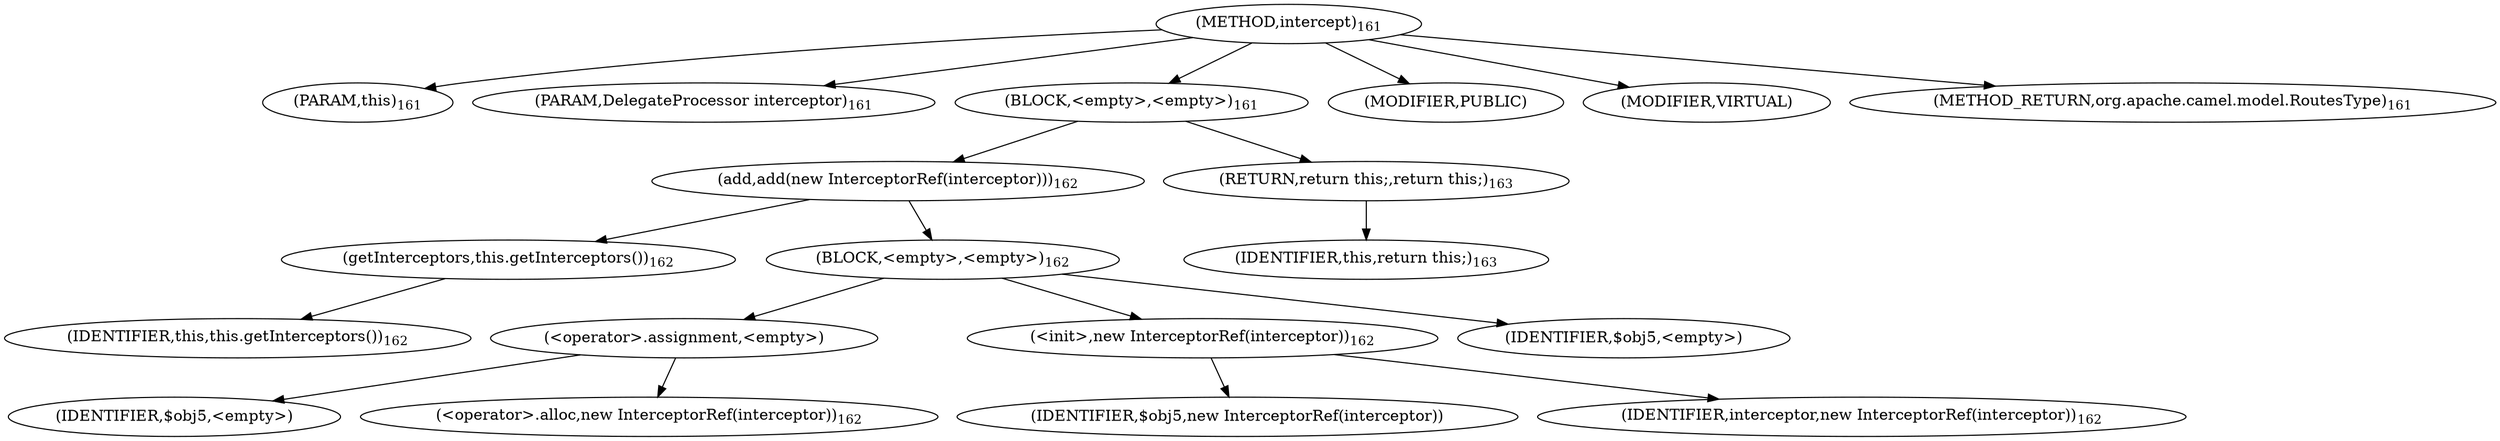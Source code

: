 digraph "intercept" {  
"336" [label = <(METHOD,intercept)<SUB>161</SUB>> ]
"32" [label = <(PARAM,this)<SUB>161</SUB>> ]
"337" [label = <(PARAM,DelegateProcessor interceptor)<SUB>161</SUB>> ]
"338" [label = <(BLOCK,&lt;empty&gt;,&lt;empty&gt;)<SUB>161</SUB>> ]
"339" [label = <(add,add(new InterceptorRef(interceptor)))<SUB>162</SUB>> ]
"340" [label = <(getInterceptors,this.getInterceptors())<SUB>162</SUB>> ]
"31" [label = <(IDENTIFIER,this,this.getInterceptors())<SUB>162</SUB>> ]
"341" [label = <(BLOCK,&lt;empty&gt;,&lt;empty&gt;)<SUB>162</SUB>> ]
"342" [label = <(&lt;operator&gt;.assignment,&lt;empty&gt;)> ]
"343" [label = <(IDENTIFIER,$obj5,&lt;empty&gt;)> ]
"344" [label = <(&lt;operator&gt;.alloc,new InterceptorRef(interceptor))<SUB>162</SUB>> ]
"345" [label = <(&lt;init&gt;,new InterceptorRef(interceptor))<SUB>162</SUB>> ]
"346" [label = <(IDENTIFIER,$obj5,new InterceptorRef(interceptor))> ]
"347" [label = <(IDENTIFIER,interceptor,new InterceptorRef(interceptor))<SUB>162</SUB>> ]
"348" [label = <(IDENTIFIER,$obj5,&lt;empty&gt;)> ]
"349" [label = <(RETURN,return this;,return this;)<SUB>163</SUB>> ]
"33" [label = <(IDENTIFIER,this,return this;)<SUB>163</SUB>> ]
"350" [label = <(MODIFIER,PUBLIC)> ]
"351" [label = <(MODIFIER,VIRTUAL)> ]
"352" [label = <(METHOD_RETURN,org.apache.camel.model.RoutesType)<SUB>161</SUB>> ]
  "336" -> "32" 
  "336" -> "337" 
  "336" -> "338" 
  "336" -> "350" 
  "336" -> "351" 
  "336" -> "352" 
  "338" -> "339" 
  "338" -> "349" 
  "339" -> "340" 
  "339" -> "341" 
  "340" -> "31" 
  "341" -> "342" 
  "341" -> "345" 
  "341" -> "348" 
  "342" -> "343" 
  "342" -> "344" 
  "345" -> "346" 
  "345" -> "347" 
  "349" -> "33" 
}
